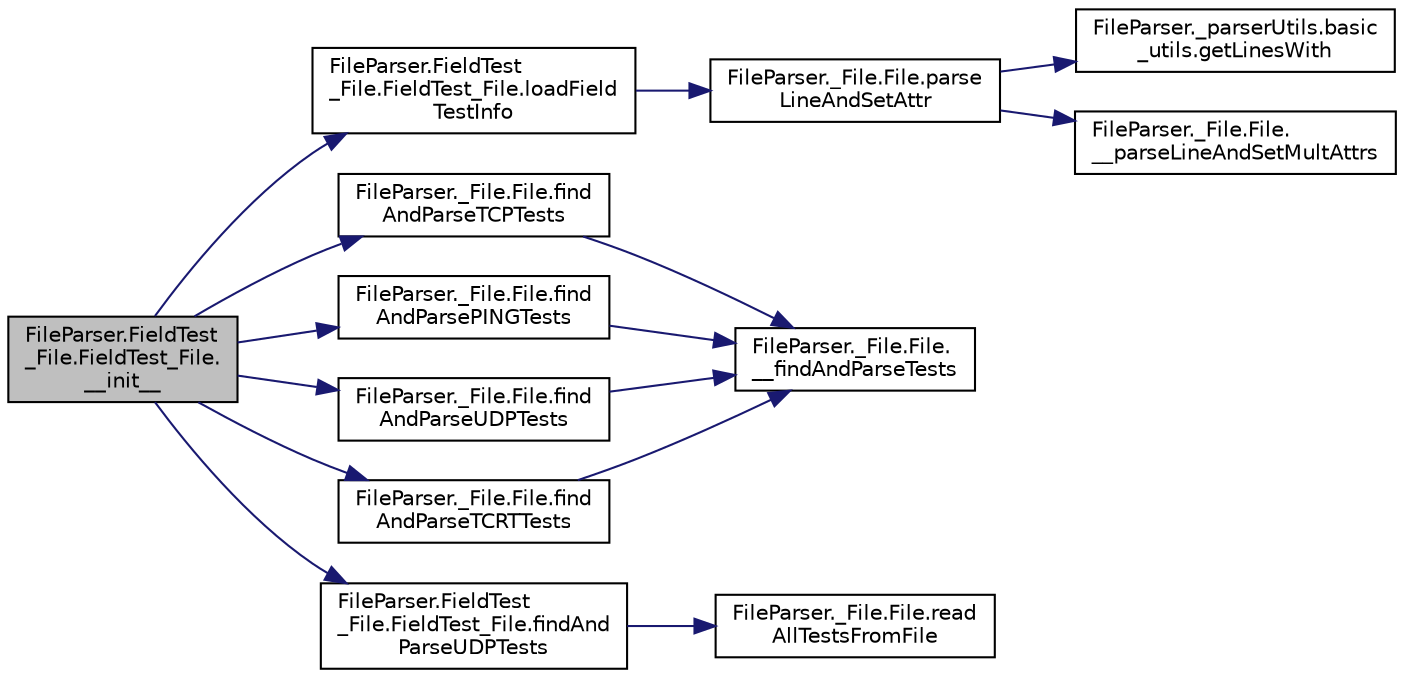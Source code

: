 digraph "FileParser.FieldTest_File.FieldTest_File.__init__"
{
  edge [fontname="Helvetica",fontsize="10",labelfontname="Helvetica",labelfontsize="10"];
  node [fontname="Helvetica",fontsize="10",shape=record];
  rankdir="LR";
  Node1 [label="FileParser.FieldTest\l_File.FieldTest_File.\l__init__",height=0.2,width=0.4,color="black", fillcolor="grey75", style="filled", fontcolor="black"];
  Node1 -> Node2 [color="midnightblue",fontsize="10",style="solid",fontname="Helvetica"];
  Node2 [label="FileParser.FieldTest\l_File.FieldTest_File.loadField\lTestInfo",height=0.2,width=0.4,color="black", fillcolor="white", style="filled",URL="$class_file_parser_1_1_field_test___file_1_1_field_test___file.html#ac429854ba8e685e74b3858776fa14429"];
  Node2 -> Node3 [color="midnightblue",fontsize="10",style="solid",fontname="Helvetica"];
  Node3 [label="FileParser._File.File.parse\lLineAndSetAttr",height=0.2,width=0.4,color="black", fillcolor="white", style="filled",URL="$class_file_parser_1_1___file_1_1_file.html#a74b6330d5957ad432342a78bd9f2af68"];
  Node3 -> Node4 [color="midnightblue",fontsize="10",style="solid",fontname="Helvetica"];
  Node4 [label="FileParser._parserUtils.basic\l_utils.getLinesWith",height=0.2,width=0.4,color="black", fillcolor="white", style="filled",URL="$namespace_file_parser_1_1__parser_utils_1_1basic__utils.html#ab410dca8a2fb4418571f1cfd0101911e"];
  Node3 -> Node5 [color="midnightblue",fontsize="10",style="solid",fontname="Helvetica"];
  Node5 [label="FileParser._File.File.\l__parseLineAndSetMultAttrs",height=0.2,width=0.4,color="black", fillcolor="white", style="filled",URL="$class_file_parser_1_1___file_1_1_file.html#a0e5d7cdbf58e4957eb8f2757aa4b4ab2"];
  Node1 -> Node6 [color="midnightblue",fontsize="10",style="solid",fontname="Helvetica"];
  Node6 [label="FileParser._File.File.find\lAndParseTCPTests",height=0.2,width=0.4,color="black", fillcolor="white", style="filled",URL="$class_file_parser_1_1___file_1_1_file.html#a9aec3d199fc5ed7b19de3b03d05de22c"];
  Node6 -> Node7 [color="midnightblue",fontsize="10",style="solid",fontname="Helvetica"];
  Node7 [label="FileParser._File.File.\l__findAndParseTests",height=0.2,width=0.4,color="black", fillcolor="white", style="filled",URL="$class_file_parser_1_1___file_1_1_file.html#a252851ab9f67010b1762916b1518d8c3"];
  Node1 -> Node8 [color="midnightblue",fontsize="10",style="solid",fontname="Helvetica"];
  Node8 [label="FileParser._File.File.find\lAndParsePINGTests",height=0.2,width=0.4,color="black", fillcolor="white", style="filled",URL="$class_file_parser_1_1___file_1_1_file.html#af04c14b1df4f92ea8ce5c10444352fb5"];
  Node8 -> Node7 [color="midnightblue",fontsize="10",style="solid",fontname="Helvetica"];
  Node1 -> Node9 [color="midnightblue",fontsize="10",style="solid",fontname="Helvetica"];
  Node9 [label="FileParser._File.File.find\lAndParseUDPTests",height=0.2,width=0.4,color="black", fillcolor="white", style="filled",URL="$class_file_parser_1_1___file_1_1_file.html#a19c0db11a41ee52ff2655d6c76e4a5b4"];
  Node9 -> Node7 [color="midnightblue",fontsize="10",style="solid",fontname="Helvetica"];
  Node1 -> Node10 [color="midnightblue",fontsize="10",style="solid",fontname="Helvetica"];
  Node10 [label="FileParser.FieldTest\l_File.FieldTest_File.findAnd\lParseUDPTests",height=0.2,width=0.4,color="black", fillcolor="white", style="filled",URL="$class_file_parser_1_1_field_test___file_1_1_field_test___file.html#aab52682b03aa657b0ca97a7892d60e3e"];
  Node10 -> Node11 [color="midnightblue",fontsize="10",style="solid",fontname="Helvetica"];
  Node11 [label="FileParser._File.File.read\lAllTestsFromFile",height=0.2,width=0.4,color="black", fillcolor="white", style="filled",URL="$class_file_parser_1_1___file_1_1_file.html#ae97e58c17d885dcd58d51ba4d07801a9"];
  Node1 -> Node12 [color="midnightblue",fontsize="10",style="solid",fontname="Helvetica"];
  Node12 [label="FileParser._File.File.find\lAndParseTCRTTests",height=0.2,width=0.4,color="black", fillcolor="white", style="filled",URL="$class_file_parser_1_1___file_1_1_file.html#a8ffcbb190e1b32d522602148ff0494d6"];
  Node12 -> Node7 [color="midnightblue",fontsize="10",style="solid",fontname="Helvetica"];
}
